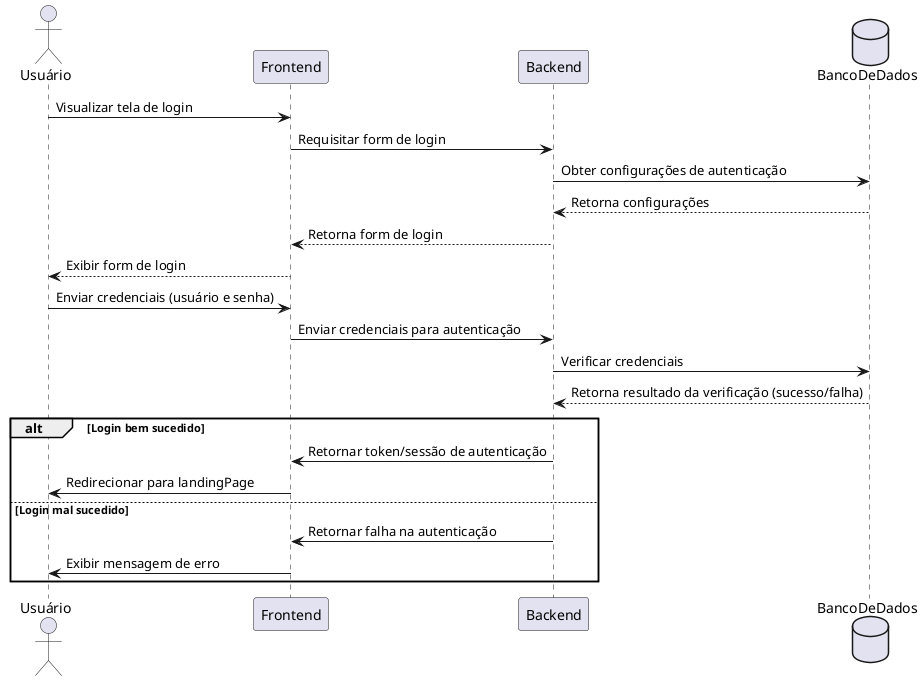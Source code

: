 @startuml

actor "Usuário" as Usuario
participant Frontend
participant Backend
database BancoDeDados

Usuario -> Frontend : Visualizar tela de login
Frontend -> Backend : Requisitar form de login
Backend -> BancoDeDados : Obter configurações de autenticação
BancoDeDados --> Backend : Retorna configurações
Backend --> Frontend : Retorna form de login
Frontend --> Usuario : Exibir form de login

Usuario -> Frontend : Enviar credenciais (usuário e senha)
Frontend -> Backend : Enviar credenciais para autenticação
Backend -> BancoDeDados : Verificar credenciais
BancoDeDados --> Backend : Retorna resultado da verificação (sucesso/falha)

alt Login bem sucedido
    Backend -> Frontend : Retornar token/sessão de autenticação
    Frontend -> Usuario :Redirecionar para landingPage
else Login mal sucedido
    Backend -> Frontend : Retornar falha na autenticação
    Frontend -> Usuario : Exibir mensagem de erro
end

@enduml
